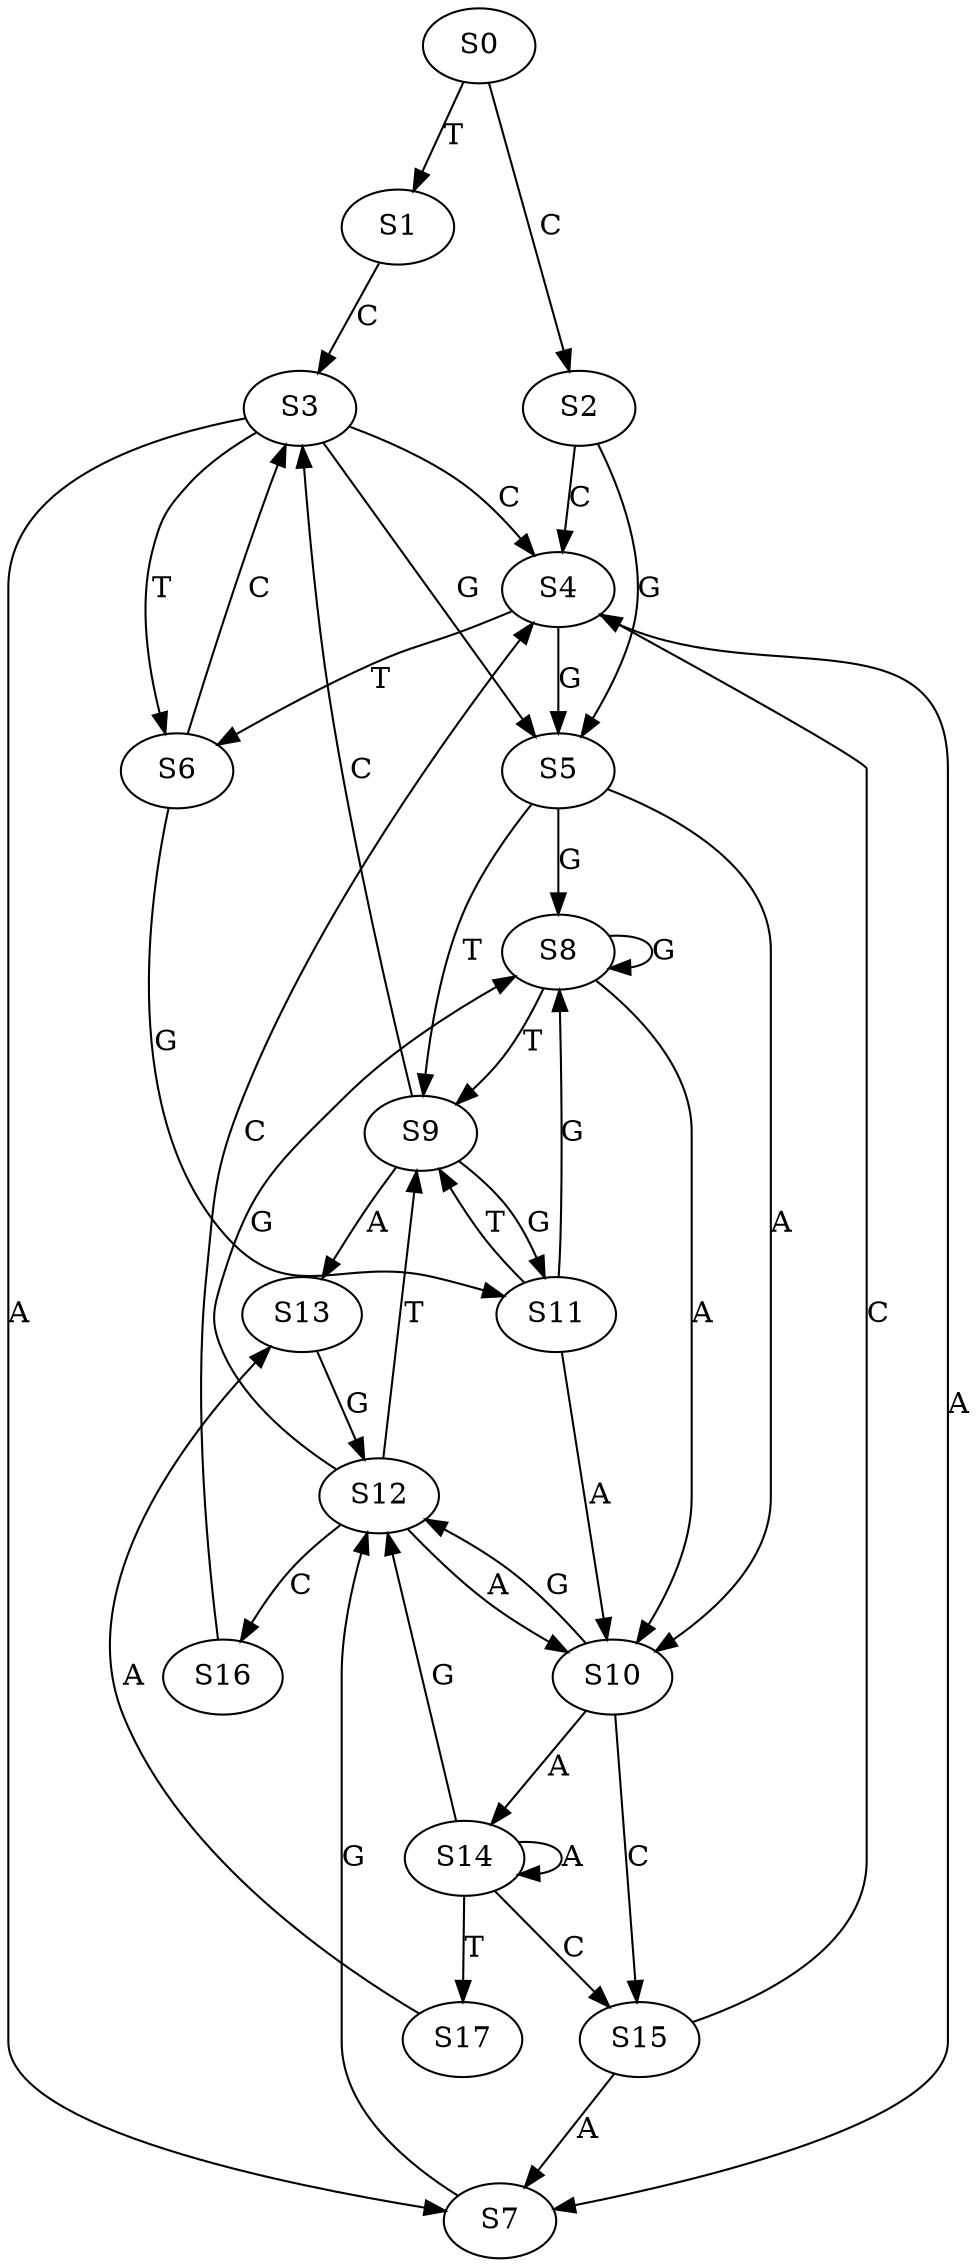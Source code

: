 strict digraph  {
	S0 -> S1 [ label = T ];
	S0 -> S2 [ label = C ];
	S1 -> S3 [ label = C ];
	S2 -> S4 [ label = C ];
	S2 -> S5 [ label = G ];
	S3 -> S6 [ label = T ];
	S3 -> S5 [ label = G ];
	S3 -> S7 [ label = A ];
	S3 -> S4 [ label = C ];
	S4 -> S7 [ label = A ];
	S4 -> S6 [ label = T ];
	S4 -> S5 [ label = G ];
	S5 -> S8 [ label = G ];
	S5 -> S9 [ label = T ];
	S5 -> S10 [ label = A ];
	S6 -> S11 [ label = G ];
	S6 -> S3 [ label = C ];
	S7 -> S12 [ label = G ];
	S8 -> S10 [ label = A ];
	S8 -> S9 [ label = T ];
	S8 -> S8 [ label = G ];
	S9 -> S13 [ label = A ];
	S9 -> S3 [ label = C ];
	S9 -> S11 [ label = G ];
	S10 -> S12 [ label = G ];
	S10 -> S14 [ label = A ];
	S10 -> S15 [ label = C ];
	S11 -> S10 [ label = A ];
	S11 -> S9 [ label = T ];
	S11 -> S8 [ label = G ];
	S12 -> S9 [ label = T ];
	S12 -> S8 [ label = G ];
	S12 -> S10 [ label = A ];
	S12 -> S16 [ label = C ];
	S13 -> S12 [ label = G ];
	S14 -> S17 [ label = T ];
	S14 -> S15 [ label = C ];
	S14 -> S12 [ label = G ];
	S14 -> S14 [ label = A ];
	S15 -> S7 [ label = A ];
	S15 -> S4 [ label = C ];
	S16 -> S4 [ label = C ];
	S17 -> S13 [ label = A ];
}
